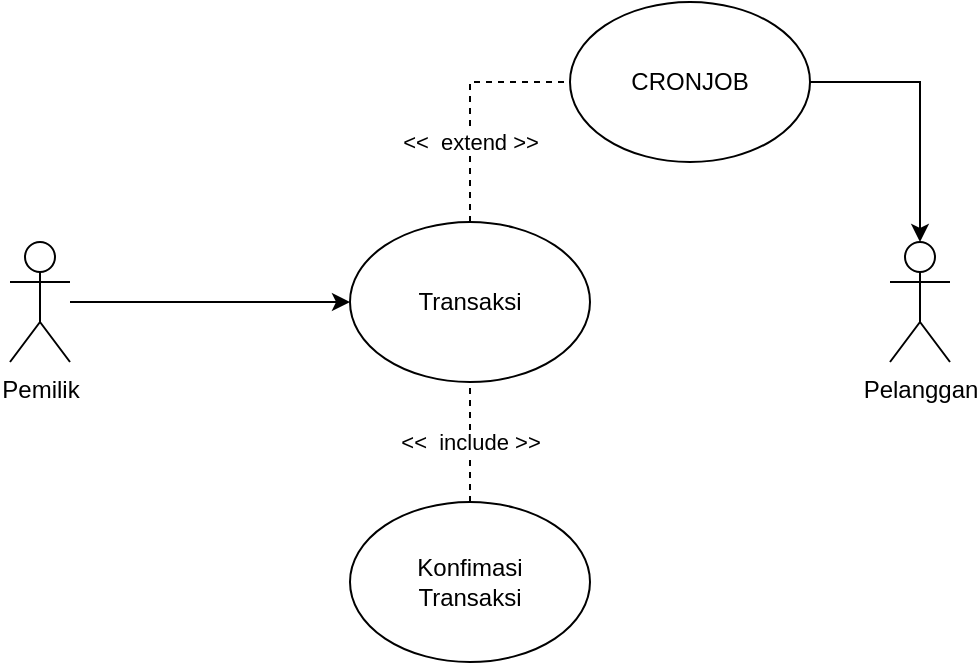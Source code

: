 <mxfile version="21.3.2" type="device" pages="3">
  <diagram name="usecase" id="w3lY8FQsQHVYptDcc88Z">
    <mxGraphModel dx="681" dy="474" grid="1" gridSize="10" guides="1" tooltips="1" connect="1" arrows="1" fold="1" page="1" pageScale="1" pageWidth="827" pageHeight="1169" math="0" shadow="0">
      <root>
        <mxCell id="0" />
        <mxCell id="1" parent="0" />
        <mxCell id="XVTKGxzbPmzEa_PGtRW8-4" style="rounded=0;orthogonalLoop=1;jettySize=auto;html=1;" edge="1" parent="1" source="XVTKGxzbPmzEa_PGtRW8-1" target="XVTKGxzbPmzEa_PGtRW8-2">
          <mxGeometry relative="1" as="geometry" />
        </mxCell>
        <mxCell id="XVTKGxzbPmzEa_PGtRW8-1" value="Pemilik" style="shape=umlActor;verticalLabelPosition=bottom;verticalAlign=top;html=1;outlineConnect=0;" vertex="1" parent="1">
          <mxGeometry x="110" y="160" width="30" height="60" as="geometry" />
        </mxCell>
        <mxCell id="XVTKGxzbPmzEa_PGtRW8-8" value="&amp;lt;&amp;lt; &amp;nbsp;extend &amp;gt;&amp;gt;" style="edgeStyle=orthogonalEdgeStyle;rounded=0;orthogonalLoop=1;jettySize=auto;html=1;entryX=0;entryY=0.5;entryDx=0;entryDy=0;dashed=1;endArrow=none;endFill=0;" edge="1" parent="1" source="XVTKGxzbPmzEa_PGtRW8-2" target="XVTKGxzbPmzEa_PGtRW8-7">
          <mxGeometry x="-0.333" relative="1" as="geometry">
            <mxPoint as="offset" />
          </mxGeometry>
        </mxCell>
        <mxCell id="XVTKGxzbPmzEa_PGtRW8-2" value="Transaksi" style="ellipse;whiteSpace=wrap;html=1;" vertex="1" parent="1">
          <mxGeometry x="280" y="150" width="120" height="80" as="geometry" />
        </mxCell>
        <mxCell id="XVTKGxzbPmzEa_PGtRW8-5" value="Pelanggan" style="shape=umlActor;verticalLabelPosition=bottom;verticalAlign=top;html=1;outlineConnect=0;" vertex="1" parent="1">
          <mxGeometry x="550" y="160" width="30" height="60" as="geometry" />
        </mxCell>
        <mxCell id="XVTKGxzbPmzEa_PGtRW8-9" style="edgeStyle=orthogonalEdgeStyle;rounded=0;orthogonalLoop=1;jettySize=auto;html=1;entryX=0.5;entryY=0;entryDx=0;entryDy=0;entryPerimeter=0;" edge="1" parent="1" source="XVTKGxzbPmzEa_PGtRW8-7" target="XVTKGxzbPmzEa_PGtRW8-5">
          <mxGeometry relative="1" as="geometry" />
        </mxCell>
        <mxCell id="XVTKGxzbPmzEa_PGtRW8-7" value="CRONJOB" style="ellipse;whiteSpace=wrap;html=1;" vertex="1" parent="1">
          <mxGeometry x="390" y="40" width="120" height="80" as="geometry" />
        </mxCell>
        <mxCell id="XVTKGxzbPmzEa_PGtRW8-11" value="&amp;lt;&amp;lt; &amp;nbsp;include &amp;gt;&amp;gt;" style="rounded=0;orthogonalLoop=1;jettySize=auto;html=1;entryX=0.5;entryY=1;entryDx=0;entryDy=0;endArrow=none;endFill=0;dashed=1;" edge="1" parent="1" source="XVTKGxzbPmzEa_PGtRW8-10" target="XVTKGxzbPmzEa_PGtRW8-2">
          <mxGeometry relative="1" as="geometry">
            <Array as="points" />
          </mxGeometry>
        </mxCell>
        <mxCell id="XVTKGxzbPmzEa_PGtRW8-10" value="Konfimasi &lt;br&gt;Transaksi" style="ellipse;whiteSpace=wrap;html=1;" vertex="1" parent="1">
          <mxGeometry x="280" y="290" width="120" height="80" as="geometry" />
        </mxCell>
      </root>
    </mxGraphModel>
  </diagram>
  <diagram id="odmqv79fdkDqHpmZNa8R" name="activity-diagram ">
    <mxGraphModel dx="830" dy="1746" grid="1" gridSize="10" guides="1" tooltips="1" connect="1" arrows="1" fold="1" page="1" pageScale="1" pageWidth="827" pageHeight="1169" math="0" shadow="0">
      <root>
        <mxCell id="0" />
        <mxCell id="1" parent="0" />
        <mxCell id="BL_LlrSOfXyk0_Ps3nOP-11" value="Pemilik" style="swimlane;whiteSpace=wrap;html=1;" vertex="1" parent="1">
          <mxGeometry x="60" y="-20" width="200" height="420" as="geometry" />
        </mxCell>
        <mxCell id="BL_LlrSOfXyk0_Ps3nOP-16" value="Melakukan Input data Pelanggan" style="rounded=1;whiteSpace=wrap;html=1;" vertex="1" parent="BL_LlrSOfXyk0_Ps3nOP-11">
          <mxGeometry x="30" y="100" width="120" height="60" as="geometry" />
        </mxCell>
        <mxCell id="BL_LlrSOfXyk0_Ps3nOP-18" style="edgeStyle=orthogonalEdgeStyle;rounded=0;orthogonalLoop=1;jettySize=auto;html=1;" edge="1" parent="BL_LlrSOfXyk0_Ps3nOP-11" source="BL_LlrSOfXyk0_Ps3nOP-17" target="BL_LlrSOfXyk0_Ps3nOP-16">
          <mxGeometry relative="1" as="geometry" />
        </mxCell>
        <mxCell id="BL_LlrSOfXyk0_Ps3nOP-17" value="" style="ellipse;whiteSpace=wrap;html=1;aspect=fixed;" vertex="1" parent="BL_LlrSOfXyk0_Ps3nOP-11">
          <mxGeometry x="80" y="40" width="20" height="20" as="geometry" />
        </mxCell>
        <mxCell id="BL_LlrSOfXyk0_Ps3nOP-25" value="" style="ellipse;html=1;shape=endState;fillColor=#000000;strokeColor=#FFFFFF;" vertex="1" parent="BL_LlrSOfXyk0_Ps3nOP-11">
          <mxGeometry x="65" y="350" width="30" height="30" as="geometry" />
        </mxCell>
        <mxCell id="q7wBRki4o14Yx8mCiPcq-4" style="edgeStyle=orthogonalEdgeStyle;rounded=0;orthogonalLoop=1;jettySize=auto;html=1;entryX=0.5;entryY=0;entryDx=0;entryDy=0;" edge="1" parent="BL_LlrSOfXyk0_Ps3nOP-11" source="q7wBRki4o14Yx8mCiPcq-1" target="BL_LlrSOfXyk0_Ps3nOP-25">
          <mxGeometry relative="1" as="geometry" />
        </mxCell>
        <mxCell id="q7wBRki4o14Yx8mCiPcq-1" value="Mengkonfirmasi Pengambilan&amp;nbsp;" style="rounded=1;whiteSpace=wrap;html=1;" vertex="1" parent="BL_LlrSOfXyk0_Ps3nOP-11">
          <mxGeometry x="20" y="240" width="120" height="60" as="geometry" />
        </mxCell>
        <mxCell id="BL_LlrSOfXyk0_Ps3nOP-19" value="CORNJOB" style="swimlane;whiteSpace=wrap;html=1;" vertex="1" parent="1">
          <mxGeometry x="260" y="-20" width="200" height="420" as="geometry" />
        </mxCell>
        <mxCell id="BL_LlrSOfXyk0_Ps3nOP-21" value="Mengirim Notifikasi Kepada Pelanggan" style="rounded=1;whiteSpace=wrap;html=1;" vertex="1" parent="BL_LlrSOfXyk0_Ps3nOP-19">
          <mxGeometry x="54" y="100" width="120" height="60" as="geometry" />
        </mxCell>
        <mxCell id="lZEbYPoEPX0ecfx-0629-5" value="" style="edgeStyle=orthogonalEdgeStyle;rounded=0;orthogonalLoop=1;jettySize=auto;html=1;exitX=0.5;exitY=0;exitDx=0;exitDy=0;entryX=0.5;entryY=1;entryDx=0;entryDy=0;" edge="1" parent="BL_LlrSOfXyk0_Ps3nOP-19" source="lZEbYPoEPX0ecfx-0629-1" target="BL_LlrSOfXyk0_Ps3nOP-21">
          <mxGeometry relative="1" as="geometry" />
        </mxCell>
        <mxCell id="lZEbYPoEPX0ecfx-0629-7" value="belum Melakukan Pengambilan" style="edgeLabel;html=1;align=center;verticalAlign=middle;resizable=0;points=[];" vertex="1" connectable="0" parent="lZEbYPoEPX0ecfx-0629-5">
          <mxGeometry x="0.128" y="1" relative="1" as="geometry">
            <mxPoint as="offset" />
          </mxGeometry>
        </mxCell>
        <mxCell id="lZEbYPoEPX0ecfx-0629-1" value="" style="rhombus;whiteSpace=wrap;html=1;" vertex="1" parent="BL_LlrSOfXyk0_Ps3nOP-19">
          <mxGeometry x="74" y="230" width="80" height="80" as="geometry" />
        </mxCell>
        <mxCell id="BL_LlrSOfXyk0_Ps3nOP-24" value="Pelanggan" style="swimlane;whiteSpace=wrap;html=1;" vertex="1" parent="1">
          <mxGeometry x="460" y="-20" width="200" height="420" as="geometry" />
        </mxCell>
        <mxCell id="BL_LlrSOfXyk0_Ps3nOP-26" value="Menerima notifikasi" style="rounded=1;whiteSpace=wrap;html=1;" vertex="1" parent="BL_LlrSOfXyk0_Ps3nOP-24">
          <mxGeometry x="30" y="100" width="120" height="60" as="geometry" />
        </mxCell>
        <mxCell id="etdAED_jo381_7Ep0EkW-4" style="rounded=0;orthogonalLoop=1;jettySize=auto;html=1;entryX=0;entryY=0.5;entryDx=0;entryDy=0;" edge="1" parent="1" source="BL_LlrSOfXyk0_Ps3nOP-16" target="BL_LlrSOfXyk0_Ps3nOP-21">
          <mxGeometry relative="1" as="geometry" />
        </mxCell>
        <mxCell id="etdAED_jo381_7Ep0EkW-5" style="rounded=0;orthogonalLoop=1;jettySize=auto;html=1;" edge="1" parent="1" source="BL_LlrSOfXyk0_Ps3nOP-21" target="BL_LlrSOfXyk0_Ps3nOP-26">
          <mxGeometry relative="1" as="geometry" />
        </mxCell>
        <mxCell id="lZEbYPoEPX0ecfx-0629-3" style="edgeStyle=orthogonalEdgeStyle;rounded=0;orthogonalLoop=1;jettySize=auto;html=1;entryX=1;entryY=0.5;entryDx=0;entryDy=0;" edge="1" parent="1" source="BL_LlrSOfXyk0_Ps3nOP-26" target="lZEbYPoEPX0ecfx-0629-1">
          <mxGeometry relative="1" as="geometry">
            <Array as="points">
              <mxPoint x="560" y="250" />
            </Array>
          </mxGeometry>
        </mxCell>
        <mxCell id="lZEbYPoEPX0ecfx-0629-4" value="Melakukan Pengambilan" style="edgeStyle=orthogonalEdgeStyle;rounded=0;orthogonalLoop=1;jettySize=auto;html=1;" edge="1" parent="1" source="lZEbYPoEPX0ecfx-0629-1" target="q7wBRki4o14Yx8mCiPcq-1">
          <mxGeometry relative="1" as="geometry" />
        </mxCell>
      </root>
    </mxGraphModel>
  </diagram>
  <diagram id="NiCDM27UUDdGCrsDWC44" name="squen-diagram">
    <mxGraphModel dx="830" dy="577" grid="1" gridSize="10" guides="1" tooltips="1" connect="1" arrows="1" fold="1" page="1" pageScale="1" pageWidth="827" pageHeight="1169" math="0" shadow="0">
      <root>
        <mxCell id="0" />
        <mxCell id="1" parent="0" />
        <mxCell id="NfPRhO5i8mfhfQqYJAAH-1" value="Pemilik" style="shape=umlLifeline;perimeter=lifelinePerimeter;whiteSpace=wrap;html=1;container=0;dropTarget=0;collapsible=0;recursiveResize=0;outlineConnect=0;portConstraint=eastwest;newEdgeStyle={&quot;edgeStyle&quot;:&quot;elbowEdgeStyle&quot;,&quot;elbow&quot;:&quot;vertical&quot;,&quot;curved&quot;:0,&quot;rounded&quot;:0};" vertex="1" parent="1">
          <mxGeometry x="20" y="20" width="100" height="300" as="geometry" />
        </mxCell>
        <mxCell id="NfPRhO5i8mfhfQqYJAAH-2" value="" style="html=1;points=[];perimeter=orthogonalPerimeter;outlineConnect=0;targetShapes=umlLifeline;portConstraint=eastwest;newEdgeStyle={&quot;edgeStyle&quot;:&quot;elbowEdgeStyle&quot;,&quot;elbow&quot;:&quot;vertical&quot;,&quot;curved&quot;:0,&quot;rounded&quot;:0};" vertex="1" parent="NfPRhO5i8mfhfQqYJAAH-1">
          <mxGeometry x="45" y="70" width="10" height="190" as="geometry" />
        </mxCell>
        <mxCell id="NfPRhO5i8mfhfQqYJAAH-4" value="" style="html=1;points=[];perimeter=orthogonalPerimeter;outlineConnect=0;targetShapes=umlLifeline;portConstraint=eastwest;newEdgeStyle={&quot;edgeStyle&quot;:&quot;elbowEdgeStyle&quot;,&quot;elbow&quot;:&quot;vertical&quot;,&quot;curved&quot;:0,&quot;rounded&quot;:0};" vertex="1" parent="NfPRhO5i8mfhfQqYJAAH-1">
          <mxGeometry x="50" y="120" width="10" height="80" as="geometry" />
        </mxCell>
        <mxCell id="NfPRhO5i8mfhfQqYJAAH-5" value="CRONJOB" style="shape=umlLifeline;perimeter=lifelinePerimeter;whiteSpace=wrap;html=1;container=0;dropTarget=0;collapsible=0;recursiveResize=0;outlineConnect=0;portConstraint=eastwest;newEdgeStyle={&quot;edgeStyle&quot;:&quot;elbowEdgeStyle&quot;,&quot;elbow&quot;:&quot;vertical&quot;,&quot;curved&quot;:0,&quot;rounded&quot;:0};" vertex="1" parent="1">
          <mxGeometry x="200" y="20" width="100" height="300" as="geometry" />
        </mxCell>
        <mxCell id="NfPRhO5i8mfhfQqYJAAH-6" value="" style="html=1;points=[];perimeter=orthogonalPerimeter;outlineConnect=0;targetShapes=umlLifeline;portConstraint=eastwest;newEdgeStyle={&quot;edgeStyle&quot;:&quot;elbowEdgeStyle&quot;,&quot;elbow&quot;:&quot;vertical&quot;,&quot;curved&quot;:0,&quot;rounded&quot;:0};" vertex="1" parent="NfPRhO5i8mfhfQqYJAAH-5">
          <mxGeometry x="45" y="80" width="10" height="90" as="geometry" />
        </mxCell>
        <mxCell id="yUXY2WsKhF6JERGCS6tq-4" value="" style="html=1;points=[];perimeter=orthogonalPerimeter;outlineConnect=0;targetShapes=umlLifeline;portConstraint=eastwest;newEdgeStyle={&quot;edgeStyle&quot;:&quot;elbowEdgeStyle&quot;,&quot;elbow&quot;:&quot;vertical&quot;,&quot;curved&quot;:0,&quot;rounded&quot;:0};" vertex="1" parent="NfPRhO5i8mfhfQqYJAAH-5">
          <mxGeometry x="50" y="120" width="10" height="35" as="geometry" />
        </mxCell>
        <mxCell id="NfPRhO5i8mfhfQqYJAAH-7" value="Data Transaksi" style="html=1;verticalAlign=bottom;endArrow=block;edgeStyle=elbowEdgeStyle;elbow=vertical;curved=0;rounded=0;" edge="1" parent="1" source="NfPRhO5i8mfhfQqYJAAH-2" target="NfPRhO5i8mfhfQqYJAAH-6">
          <mxGeometry x="-0.002" relative="1" as="geometry">
            <mxPoint x="175" y="110" as="sourcePoint" />
            <Array as="points">
              <mxPoint x="160" y="100" />
            </Array>
            <mxPoint as="offset" />
          </mxGeometry>
        </mxCell>
        <mxCell id="NfPRhO5i8mfhfQqYJAAH-8" value="Mengkonfimasi Pengambilan" style="html=1;verticalAlign=bottom;endArrow=open;dashed=1;endSize=8;edgeStyle=elbowEdgeStyle;elbow=vertical;curved=0;rounded=0;" edge="1" parent="1" source="NfPRhO5i8mfhfQqYJAAH-6" target="NfPRhO5i8mfhfQqYJAAH-2">
          <mxGeometry x="0.306" relative="1" as="geometry">
            <mxPoint x="175" y="185" as="targetPoint" />
            <Array as="points">
              <mxPoint x="170" y="260" />
            </Array>
            <mxPoint as="offset" />
          </mxGeometry>
        </mxCell>
        <mxCell id="BKfmLxuXKl9TYZHj0TZS-1" value="Pelanggan" style="shape=umlLifeline;perimeter=lifelinePerimeter;whiteSpace=wrap;html=1;container=0;dropTarget=0;collapsible=0;recursiveResize=0;outlineConnect=0;portConstraint=eastwest;newEdgeStyle={&quot;edgeStyle&quot;:&quot;elbowEdgeStyle&quot;,&quot;elbow&quot;:&quot;vertical&quot;,&quot;curved&quot;:0,&quot;rounded&quot;:0};" vertex="1" parent="1">
          <mxGeometry x="400" y="20" width="100" height="300" as="geometry" />
        </mxCell>
        <mxCell id="BKfmLxuXKl9TYZHj0TZS-2" value="" style="html=1;points=[];perimeter=orthogonalPerimeter;outlineConnect=0;targetShapes=umlLifeline;portConstraint=eastwest;newEdgeStyle={&quot;edgeStyle&quot;:&quot;elbowEdgeStyle&quot;,&quot;elbow&quot;:&quot;vertical&quot;,&quot;curved&quot;:0,&quot;rounded&quot;:0};" vertex="1" parent="BKfmLxuXKl9TYZHj0TZS-1">
          <mxGeometry x="45" y="80" width="10" height="140" as="geometry" />
        </mxCell>
        <mxCell id="yUXY2WsKhF6JERGCS6tq-1" value="" style="html=1;points=[];perimeter=orthogonalPerimeter;outlineConnect=0;targetShapes=umlLifeline;portConstraint=eastwest;newEdgeStyle={&quot;edgeStyle&quot;:&quot;elbowEdgeStyle&quot;,&quot;elbow&quot;:&quot;vertical&quot;,&quot;curved&quot;:0,&quot;rounded&quot;:0};" vertex="1" parent="BKfmLxuXKl9TYZHj0TZS-1">
          <mxGeometry x="52" y="90" width="10" height="80" as="geometry" />
        </mxCell>
        <mxCell id="BKfmLxuXKl9TYZHj0TZS-3" value="Mengirim notifikasi" style="html=1;verticalAlign=bottom;endArrow=block;edgeStyle=elbowEdgeStyle;elbow=vertical;curved=0;rounded=0;" edge="1" parent="1" source="NfPRhO5i8mfhfQqYJAAH-6" target="BKfmLxuXKl9TYZHj0TZS-2">
          <mxGeometry relative="1" as="geometry">
            <mxPoint x="280" y="100" as="sourcePoint" />
            <Array as="points">
              <mxPoint x="365" y="100" />
            </Array>
            <mxPoint x="450" y="100" as="targetPoint" />
          </mxGeometry>
        </mxCell>
        <mxCell id="yUXY2WsKhF6JERGCS6tq-2" style="edgeStyle=elbowEdgeStyle;rounded=0;orthogonalLoop=1;jettySize=auto;html=1;elbow=vertical;curved=0;" edge="1" parent="1" source="BKfmLxuXKl9TYZHj0TZS-2" target="yUXY2WsKhF6JERGCS6tq-4">
          <mxGeometry relative="1" as="geometry" />
        </mxCell>
        <mxCell id="yUXY2WsKhF6JERGCS6tq-3" value="belum melakukan Pengambilan" style="edgeLabel;html=1;align=center;verticalAlign=middle;resizable=0;points=[];" vertex="1" connectable="0" parent="yUXY2WsKhF6JERGCS6tq-2">
          <mxGeometry x="0.237" relative="1" as="geometry">
            <mxPoint x="20" as="offset" />
          </mxGeometry>
        </mxCell>
        <mxCell id="yUXY2WsKhF6JERGCS6tq-6" style="edgeStyle=elbowEdgeStyle;rounded=0;orthogonalLoop=1;jettySize=auto;html=1;elbow=vertical;curved=0;" edge="1" parent="1" target="NfPRhO5i8mfhfQqYJAAH-4">
          <mxGeometry relative="1" as="geometry">
            <mxPoint x="455" y="220" as="sourcePoint" />
            <mxPoint x="270" y="220" as="targetPoint" />
          </mxGeometry>
        </mxCell>
        <mxCell id="yUXY2WsKhF6JERGCS6tq-7" value="melakukan Pengambilan" style="edgeLabel;html=1;align=center;verticalAlign=middle;resizable=0;points=[];" vertex="1" connectable="0" parent="yUXY2WsKhF6JERGCS6tq-6">
          <mxGeometry x="0.237" relative="1" as="geometry">
            <mxPoint x="36" as="offset" />
          </mxGeometry>
        </mxCell>
      </root>
    </mxGraphModel>
  </diagram>
</mxfile>
